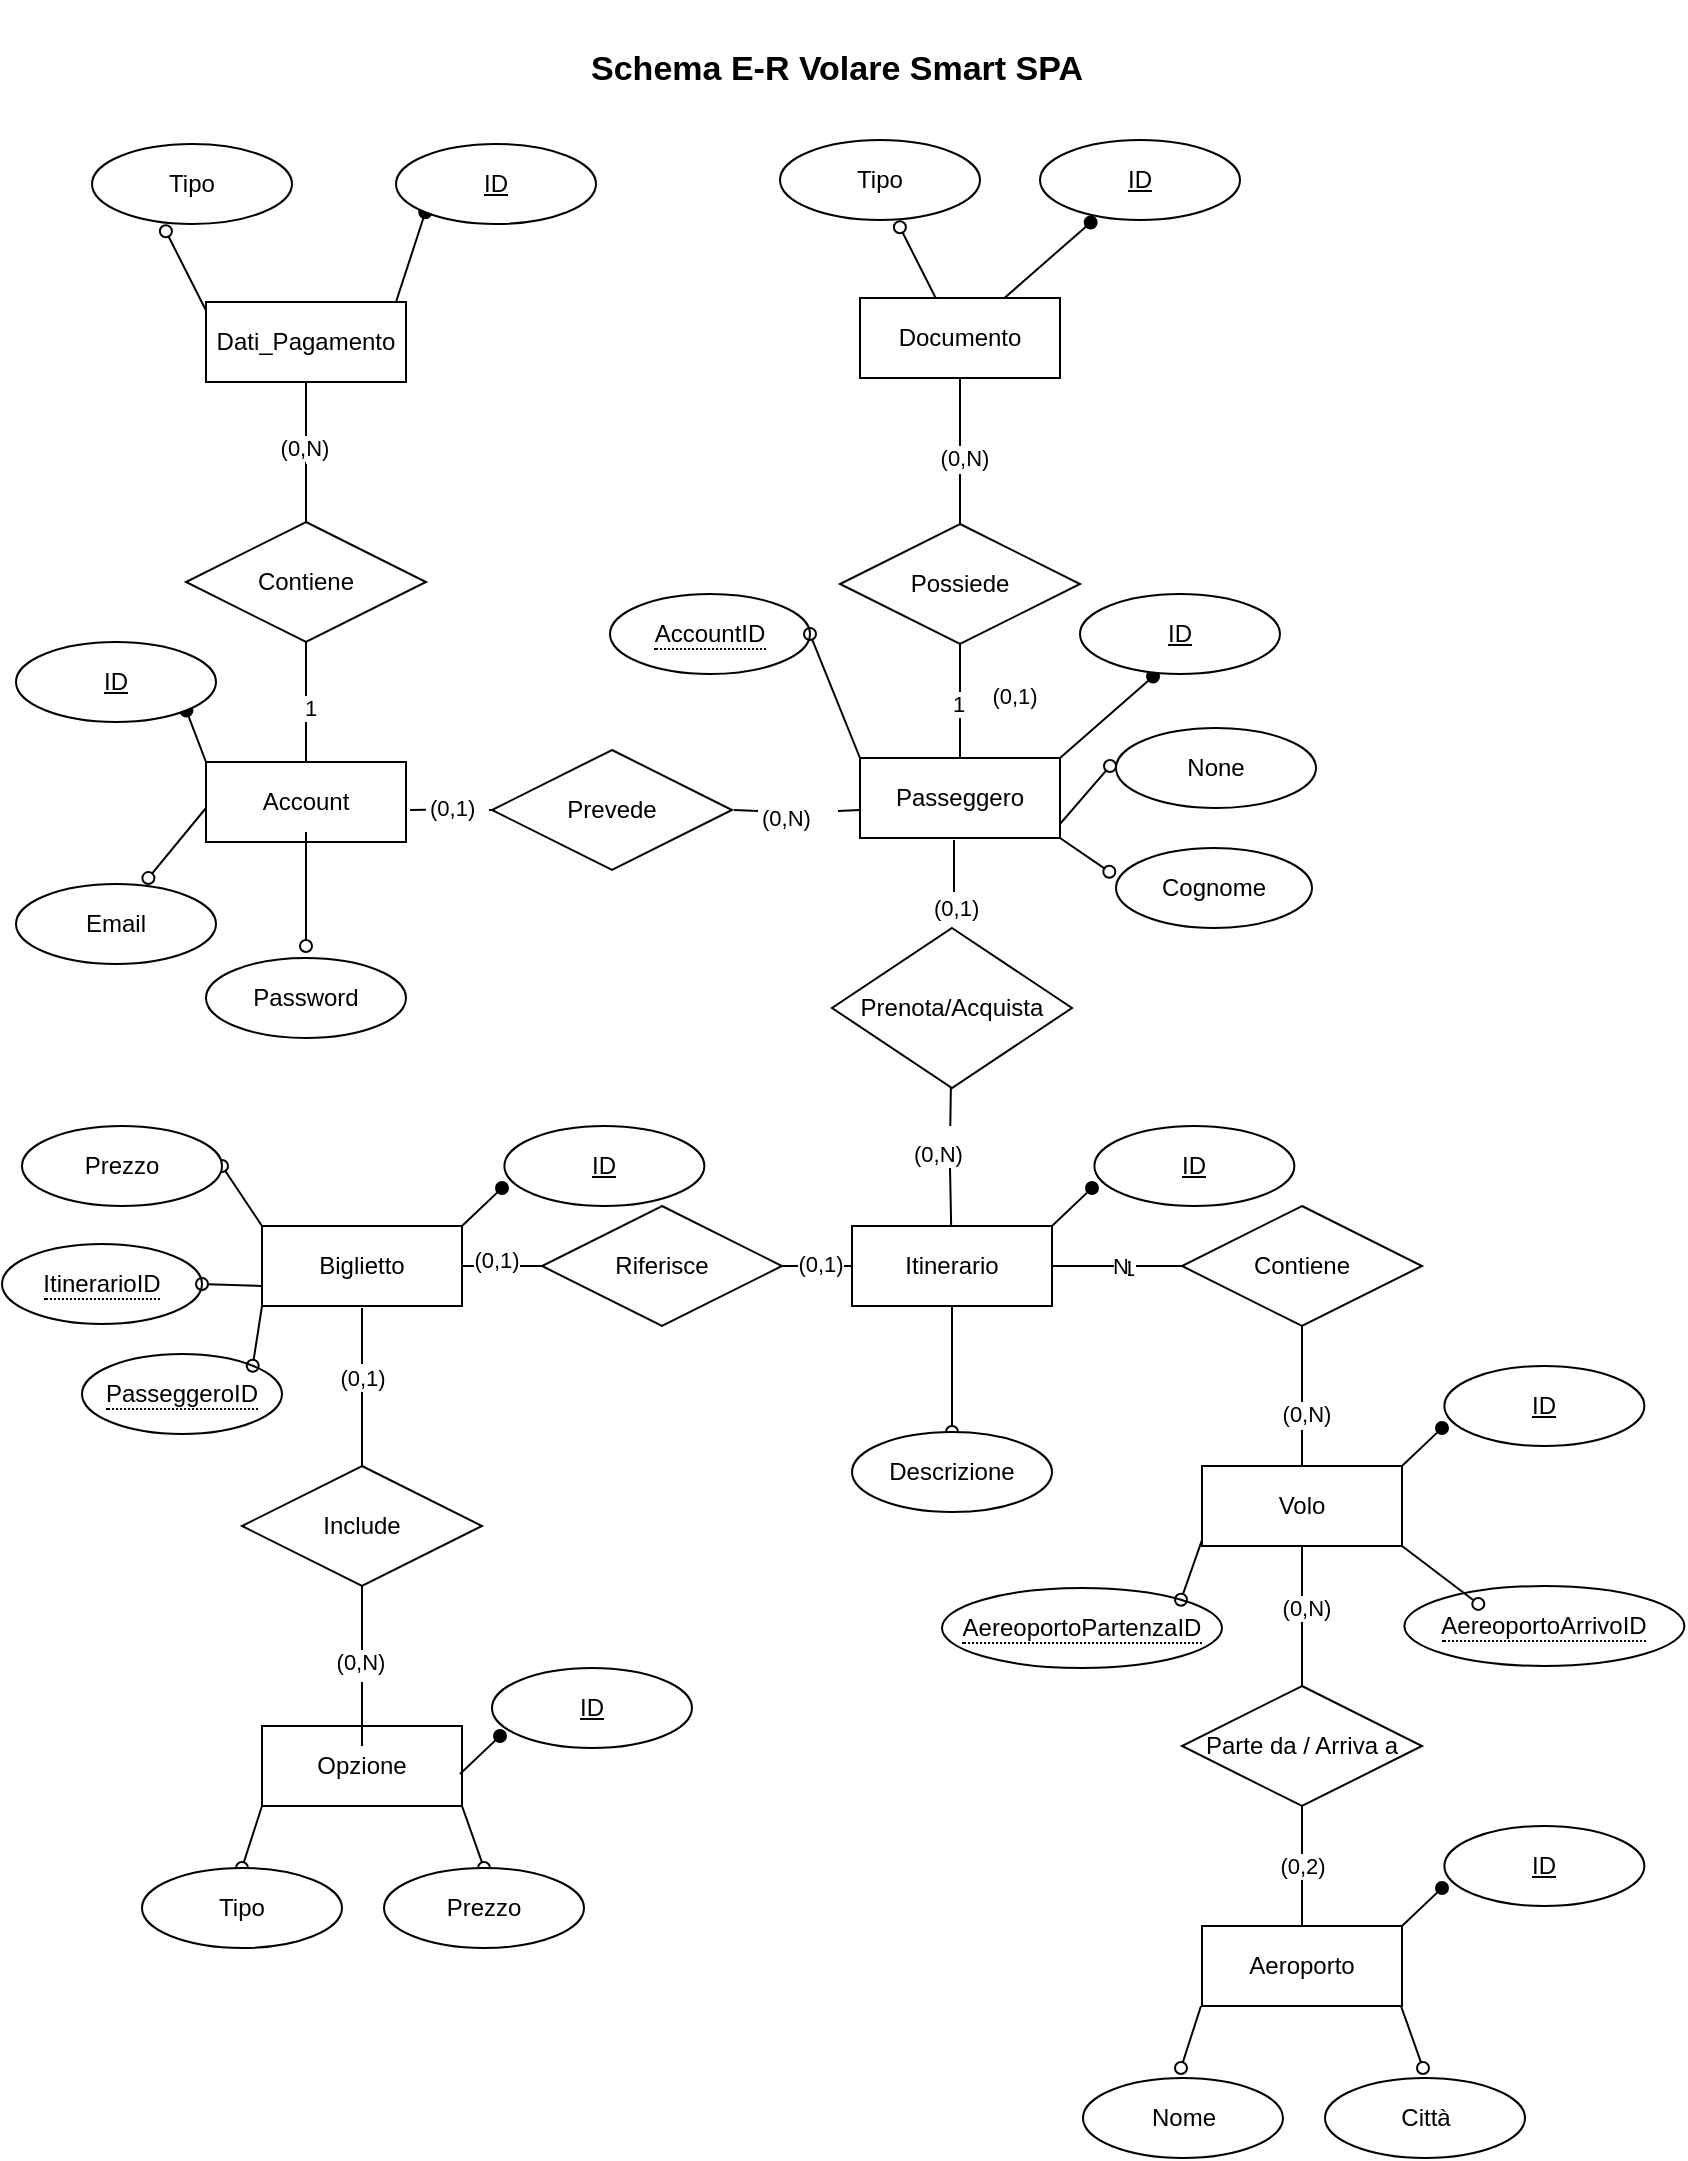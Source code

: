<mxfile version="28.0.7">
  <diagram name="Page-1" id="N58vVP_n7JZU0-wTgV14">
    <mxGraphModel dx="1216" dy="671" grid="1" gridSize="10" guides="1" tooltips="1" connect="1" arrows="1" fold="1" page="1" pageScale="1" pageWidth="850" pageHeight="1100" math="0" shadow="0">
      <root>
        <mxCell id="0" />
        <mxCell id="1" parent="0" />
        <mxCell id="hVJbWtzkbQW_T7xpSnlz-3" value="Passeggero" style="whiteSpace=wrap;html=1;align=center;" vertex="1" parent="1">
          <mxGeometry x="434" y="395" width="100" height="40" as="geometry" />
        </mxCell>
        <mxCell id="hVJbWtzkbQW_T7xpSnlz-4" value="" style="edgeStyle=none;rounded=0;orthogonalLoop=1;jettySize=auto;html=1;curved=0;endArrow=none;startFill=0;" edge="1" parent="1" source="hVJbWtzkbQW_T7xpSnlz-11" target="hVJbWtzkbQW_T7xpSnlz-35">
          <mxGeometry relative="1" as="geometry" />
        </mxCell>
        <mxCell id="hVJbWtzkbQW_T7xpSnlz-5" value="1" style="edgeLabel;html=1;align=center;verticalAlign=middle;resizable=0;points=[];" vertex="1" connectable="0" parent="hVJbWtzkbQW_T7xpSnlz-4">
          <mxGeometry x="-0.08" y="-2" relative="1" as="geometry">
            <mxPoint as="offset" />
          </mxGeometry>
        </mxCell>
        <mxCell id="hVJbWtzkbQW_T7xpSnlz-6" value="" style="edgeStyle=none;rounded=0;orthogonalLoop=1;jettySize=auto;html=1;endArrow=none;startFill=0;" edge="1" parent="1" source="hVJbWtzkbQW_T7xpSnlz-113">
          <mxGeometry relative="1" as="geometry">
            <mxPoint x="248.5" y="421" as="sourcePoint" />
            <mxPoint x="209" y="421" as="targetPoint" />
          </mxGeometry>
        </mxCell>
        <mxCell id="hVJbWtzkbQW_T7xpSnlz-11" value="Account" style="whiteSpace=wrap;html=1;align=center;" vertex="1" parent="1">
          <mxGeometry x="107" y="397" width="100" height="40" as="geometry" />
        </mxCell>
        <mxCell id="hVJbWtzkbQW_T7xpSnlz-12" value="Dati_Pagamento" style="whiteSpace=wrap;html=1;align=center;" vertex="1" parent="1">
          <mxGeometry x="107" y="167" width="100" height="40" as="geometry" />
        </mxCell>
        <mxCell id="hVJbWtzkbQW_T7xpSnlz-13" value="" style="edgeStyle=none;rounded=0;orthogonalLoop=1;jettySize=auto;html=1;endArrow=oval;endFill=0;" edge="1" parent="1">
          <mxGeometry relative="1" as="geometry">
            <mxPoint x="473.881" y="169" as="sourcePoint" />
            <mxPoint x="453.946" y="129.6" as="targetPoint" />
          </mxGeometry>
        </mxCell>
        <mxCell id="hVJbWtzkbQW_T7xpSnlz-14" value="" style="edgeStyle=none;rounded=0;orthogonalLoop=1;jettySize=auto;html=1;endArrow=oval;endFill=1;" edge="1" parent="1">
          <mxGeometry relative="1" as="geometry">
            <mxPoint x="502.814" y="168" as="sourcePoint" />
            <mxPoint x="549.341" y="127.213" as="targetPoint" />
          </mxGeometry>
        </mxCell>
        <mxCell id="hVJbWtzkbQW_T7xpSnlz-15" value="Documento" style="whiteSpace=wrap;html=1;align=center;" vertex="1" parent="1">
          <mxGeometry x="434" y="165" width="100" height="40" as="geometry" />
        </mxCell>
        <mxCell id="hVJbWtzkbQW_T7xpSnlz-16" value="" style="edgeStyle=none;rounded=0;orthogonalLoop=1;jettySize=auto;html=1;endArrow=none;startFill=0;" edge="1" parent="1" source="hVJbWtzkbQW_T7xpSnlz-18" target="hVJbWtzkbQW_T7xpSnlz-56">
          <mxGeometry relative="1" as="geometry" />
        </mxCell>
        <mxCell id="hVJbWtzkbQW_T7xpSnlz-17" value="1" style="edgeLabel;html=1;align=center;verticalAlign=middle;resizable=0;points=[];" vertex="1" connectable="0" parent="hVJbWtzkbQW_T7xpSnlz-16">
          <mxGeometry x="-0.089" y="1" relative="1" as="geometry">
            <mxPoint as="offset" />
          </mxGeometry>
        </mxCell>
        <mxCell id="hVJbWtzkbQW_T7xpSnlz-18" value="Biglietto" style="whiteSpace=wrap;html=1;align=center;" vertex="1" parent="1">
          <mxGeometry x="135" y="629" width="100" height="40" as="geometry" />
        </mxCell>
        <mxCell id="hVJbWtzkbQW_T7xpSnlz-19" value="Opzione" style="whiteSpace=wrap;html=1;align=center;" vertex="1" parent="1">
          <mxGeometry x="135" y="879" width="100" height="40" as="geometry" />
        </mxCell>
        <mxCell id="hVJbWtzkbQW_T7xpSnlz-20" value="" style="edgeStyle=none;rounded=0;orthogonalLoop=1;jettySize=auto;html=1;endArrow=none;startFill=0;" edge="1" parent="1" source="hVJbWtzkbQW_T7xpSnlz-28" target="hVJbWtzkbQW_T7xpSnlz-49">
          <mxGeometry relative="1" as="geometry" />
        </mxCell>
        <mxCell id="hVJbWtzkbQW_T7xpSnlz-21" value="1" style="edgeLabel;html=1;align=center;verticalAlign=middle;resizable=0;points=[];" vertex="1" connectable="0" parent="hVJbWtzkbQW_T7xpSnlz-20">
          <mxGeometry x="0.154" y="-1" relative="1" as="geometry">
            <mxPoint as="offset" />
          </mxGeometry>
        </mxCell>
        <mxCell id="hVJbWtzkbQW_T7xpSnlz-22" value="N" style="edgeLabel;html=1;align=center;verticalAlign=middle;resizable=0;points=[];" vertex="1" connectable="0" parent="hVJbWtzkbQW_T7xpSnlz-20">
          <mxGeometry x="0.04" relative="1" as="geometry">
            <mxPoint as="offset" />
          </mxGeometry>
        </mxCell>
        <mxCell id="hVJbWtzkbQW_T7xpSnlz-25" value="" style="edgeStyle=none;rounded=0;orthogonalLoop=1;jettySize=auto;html=1;endArrow=none;startFill=0;" edge="1" parent="1" source="hVJbWtzkbQW_T7xpSnlz-28" target="hVJbWtzkbQW_T7xpSnlz-56">
          <mxGeometry relative="1" as="geometry" />
        </mxCell>
        <mxCell id="hVJbWtzkbQW_T7xpSnlz-26" value="1" style="edgeLabel;html=1;align=center;verticalAlign=middle;resizable=0;points=[];" vertex="1" connectable="0" parent="hVJbWtzkbQW_T7xpSnlz-25">
          <mxGeometry x="0.14" relative="1" as="geometry">
            <mxPoint as="offset" />
          </mxGeometry>
        </mxCell>
        <mxCell id="hVJbWtzkbQW_T7xpSnlz-27" value="" style="edgeStyle=none;rounded=0;orthogonalLoop=1;jettySize=auto;html=1;endArrow=oval;endFill=0;" edge="1" parent="1" source="hVJbWtzkbQW_T7xpSnlz-28" target="hVJbWtzkbQW_T7xpSnlz-114">
          <mxGeometry relative="1" as="geometry" />
        </mxCell>
        <mxCell id="hVJbWtzkbQW_T7xpSnlz-28" value="Itinerario" style="whiteSpace=wrap;html=1;align=center;" vertex="1" parent="1">
          <mxGeometry x="430" y="629" width="100" height="40" as="geometry" />
        </mxCell>
        <mxCell id="hVJbWtzkbQW_T7xpSnlz-29" value="" style="edgeStyle=none;rounded=0;orthogonalLoop=1;jettySize=auto;html=1;endArrow=none;startFill=0;exitX=0.5;exitY=1;exitDx=0;exitDy=0;" edge="1" parent="1" source="hVJbWtzkbQW_T7xpSnlz-30" target="hVJbWtzkbQW_T7xpSnlz-53">
          <mxGeometry relative="1" as="geometry">
            <mxPoint x="664.942" y="840" as="sourcePoint" />
          </mxGeometry>
        </mxCell>
        <mxCell id="hVJbWtzkbQW_T7xpSnlz-30" value="Volo" style="whiteSpace=wrap;html=1;align=center;" vertex="1" parent="1">
          <mxGeometry x="605" y="749" width="100" height="40" as="geometry" />
        </mxCell>
        <mxCell id="hVJbWtzkbQW_T7xpSnlz-31" value="Aeroporto" style="whiteSpace=wrap;html=1;align=center;" vertex="1" parent="1">
          <mxGeometry x="605" y="979" width="100" height="40" as="geometry" />
        </mxCell>
        <mxCell id="hVJbWtzkbQW_T7xpSnlz-32" value="" style="endArrow=none;html=1;rounded=0;" edge="1" parent="1" source="hVJbWtzkbQW_T7xpSnlz-59">
          <mxGeometry relative="1" as="geometry">
            <mxPoint x="185" y="670" as="sourcePoint" />
            <mxPoint x="185" y="750" as="targetPoint" />
          </mxGeometry>
        </mxCell>
        <mxCell id="hVJbWtzkbQW_T7xpSnlz-33" value="" style="endArrow=none;html=1;rounded=0;entryX=0.5;entryY=1;entryDx=0;entryDy=0;" edge="1" parent="1" target="hVJbWtzkbQW_T7xpSnlz-59">
          <mxGeometry relative="1" as="geometry">
            <mxPoint x="185" y="889" as="sourcePoint" />
            <mxPoint x="707" y="369" as="targetPoint" />
          </mxGeometry>
        </mxCell>
        <mxCell id="hVJbWtzkbQW_T7xpSnlz-34" value="N" style="edgeLabel;html=1;align=center;verticalAlign=middle;resizable=0;points=[];" vertex="1" connectable="0" parent="hVJbWtzkbQW_T7xpSnlz-33">
          <mxGeometry x="-0.017" y="2" relative="1" as="geometry">
            <mxPoint as="offset" />
          </mxGeometry>
        </mxCell>
        <mxCell id="hVJbWtzkbQW_T7xpSnlz-35" value="Contiene" style="shape=rhombus;perimeter=rhombusPerimeter;whiteSpace=wrap;html=1;align=center;" vertex="1" parent="1">
          <mxGeometry x="97" y="277" width="120" height="60" as="geometry" />
        </mxCell>
        <mxCell id="hVJbWtzkbQW_T7xpSnlz-36" value="" style="endArrow=none;html=1;rounded=0;exitX=0.5;exitY=1;exitDx=0;exitDy=0;entryX=0.5;entryY=0;entryDx=0;entryDy=0;" edge="1" parent="1" source="hVJbWtzkbQW_T7xpSnlz-12" target="hVJbWtzkbQW_T7xpSnlz-35">
          <mxGeometry relative="1" as="geometry">
            <mxPoint x="33" y="247" as="sourcePoint" />
            <mxPoint x="193" y="247" as="targetPoint" />
          </mxGeometry>
        </mxCell>
        <mxCell id="hVJbWtzkbQW_T7xpSnlz-37" value="N" style="edgeLabel;html=1;align=center;verticalAlign=middle;resizable=0;points=[];" vertex="1" connectable="0" parent="hVJbWtzkbQW_T7xpSnlz-36">
          <mxGeometry x="-0.046" y="3" relative="1" as="geometry">
            <mxPoint as="offset" />
          </mxGeometry>
        </mxCell>
        <mxCell id="hVJbWtzkbQW_T7xpSnlz-38" value="" style="edgeStyle=none;rounded=0;orthogonalLoop=1;jettySize=auto;html=1;endArrow=none;startFill=0;" edge="1" parent="1" source="hVJbWtzkbQW_T7xpSnlz-43" target="hVJbWtzkbQW_T7xpSnlz-15">
          <mxGeometry relative="1" as="geometry" />
        </mxCell>
        <mxCell id="hVJbWtzkbQW_T7xpSnlz-39" value="N" style="edgeLabel;html=1;align=center;verticalAlign=middle;resizable=0;points=[];" vertex="1" connectable="0" parent="hVJbWtzkbQW_T7xpSnlz-38">
          <mxGeometry x="-0.107" relative="1" as="geometry">
            <mxPoint as="offset" />
          </mxGeometry>
        </mxCell>
        <mxCell id="hVJbWtzkbQW_T7xpSnlz-40" value="(0,N)" style="edgeLabel;html=1;align=center;verticalAlign=middle;resizable=0;points=[];" vertex="1" connectable="0" parent="hVJbWtzkbQW_T7xpSnlz-38">
          <mxGeometry x="-0.195" y="-2" relative="1" as="geometry">
            <mxPoint y="-4" as="offset" />
          </mxGeometry>
        </mxCell>
        <mxCell id="hVJbWtzkbQW_T7xpSnlz-41" value="" style="edgeStyle=none;rounded=0;orthogonalLoop=1;jettySize=auto;html=1;endArrow=none;startFill=0;" edge="1" parent="1" source="hVJbWtzkbQW_T7xpSnlz-43" target="hVJbWtzkbQW_T7xpSnlz-3">
          <mxGeometry relative="1" as="geometry" />
        </mxCell>
        <mxCell id="hVJbWtzkbQW_T7xpSnlz-42" value="1" style="edgeLabel;html=1;align=center;verticalAlign=middle;resizable=0;points=[];" vertex="1" connectable="0" parent="hVJbWtzkbQW_T7xpSnlz-41">
          <mxGeometry x="0.032" y="-1" relative="1" as="geometry">
            <mxPoint as="offset" />
          </mxGeometry>
        </mxCell>
        <mxCell id="hVJbWtzkbQW_T7xpSnlz-43" value="Possiede" style="shape=rhombus;perimeter=rhombusPerimeter;whiteSpace=wrap;html=1;align=center;" vertex="1" parent="1">
          <mxGeometry x="424" y="278" width="120" height="60" as="geometry" />
        </mxCell>
        <mxCell id="hVJbWtzkbQW_T7xpSnlz-44" value="" style="edgeStyle=none;rounded=0;orthogonalLoop=1;jettySize=auto;html=1;entryX=1;entryY=0.5;entryDx=0;entryDy=0;endArrow=none;startFill=0;exitX=0;exitY=0.5;exitDx=0;exitDy=0;" edge="1" parent="1" source="hVJbWtzkbQW_T7xpSnlz-139">
          <mxGeometry relative="1" as="geometry">
            <mxPoint x="434" y="421" as="sourcePoint" />
            <mxPoint x="371" y="421" as="targetPoint" />
          </mxGeometry>
        </mxCell>
        <mxCell id="hVJbWtzkbQW_T7xpSnlz-45" value="N" style="edgeLabel;html=1;align=center;verticalAlign=middle;resizable=0;points=[];" vertex="1" connectable="0" parent="hVJbWtzkbQW_T7xpSnlz-44">
          <mxGeometry x="0.01" relative="1" as="geometry">
            <mxPoint x="-86" as="offset" />
          </mxGeometry>
        </mxCell>
        <mxCell id="hVJbWtzkbQW_T7xpSnlz-46" value="Prevede" style="shape=rhombus;perimeter=rhombusPerimeter;whiteSpace=wrap;html=1;align=center;" vertex="1" parent="1">
          <mxGeometry x="250" y="391" width="120" height="60" as="geometry" />
        </mxCell>
        <mxCell id="hVJbWtzkbQW_T7xpSnlz-47" value="" style="edgeStyle=none;rounded=0;orthogonalLoop=1;jettySize=auto;html=1;endArrow=none;startFill=0;" edge="1" parent="1" source="hVJbWtzkbQW_T7xpSnlz-49" target="hVJbWtzkbQW_T7xpSnlz-30">
          <mxGeometry relative="1" as="geometry" />
        </mxCell>
        <mxCell id="hVJbWtzkbQW_T7xpSnlz-48" value="N" style="edgeLabel;html=1;align=center;verticalAlign=middle;resizable=0;points=[];" vertex="1" connectable="0" parent="hVJbWtzkbQW_T7xpSnlz-47">
          <mxGeometry x="0.273" relative="1" as="geometry">
            <mxPoint as="offset" />
          </mxGeometry>
        </mxCell>
        <mxCell id="hVJbWtzkbQW_T7xpSnlz-49" value="Contiene" style="shape=rhombus;perimeter=rhombusPerimeter;whiteSpace=wrap;html=1;align=center;" vertex="1" parent="1">
          <mxGeometry x="595" y="619" width="120" height="60" as="geometry" />
        </mxCell>
        <mxCell id="hVJbWtzkbQW_T7xpSnlz-50" value="" style="edgeStyle=none;rounded=0;orthogonalLoop=1;jettySize=auto;html=1;endArrow=none;startFill=0;" edge="1" parent="1" source="hVJbWtzkbQW_T7xpSnlz-53" target="hVJbWtzkbQW_T7xpSnlz-31">
          <mxGeometry relative="1" as="geometry" />
        </mxCell>
        <mxCell id="hVJbWtzkbQW_T7xpSnlz-51" value="2" style="edgeLabel;html=1;align=center;verticalAlign=middle;resizable=0;points=[];" vertex="1" connectable="0" parent="hVJbWtzkbQW_T7xpSnlz-50">
          <mxGeometry x="-0.013" y="2" relative="1" as="geometry">
            <mxPoint as="offset" />
          </mxGeometry>
        </mxCell>
        <mxCell id="hVJbWtzkbQW_T7xpSnlz-52" value="(0,2)" style="edgeLabel;html=1;align=center;verticalAlign=middle;resizable=0;points=[];" vertex="1" connectable="0" parent="hVJbWtzkbQW_T7xpSnlz-50">
          <mxGeometry x="-0.013" y="3" relative="1" as="geometry">
            <mxPoint x="-3" as="offset" />
          </mxGeometry>
        </mxCell>
        <mxCell id="hVJbWtzkbQW_T7xpSnlz-53" value="Parte da / Arriva a" style="shape=rhombus;perimeter=rhombusPerimeter;whiteSpace=wrap;html=1;align=center;" vertex="1" parent="1">
          <mxGeometry x="595" y="859" width="120" height="60" as="geometry" />
        </mxCell>
        <mxCell id="hVJbWtzkbQW_T7xpSnlz-54" value="" style="edgeStyle=none;rounded=0;orthogonalLoop=1;jettySize=auto;html=1;endArrow=none;startFill=0;jumpSize=6;endSize=7;exitX=0.5;exitY=0;exitDx=0;exitDy=0;" edge="1" parent="1">
          <mxGeometry relative="1" as="geometry">
            <mxPoint x="481" y="462" as="sourcePoint" />
            <mxPoint x="481" y="436" as="targetPoint" />
          </mxGeometry>
        </mxCell>
        <mxCell id="hVJbWtzkbQW_T7xpSnlz-55" value="Prenota/Acquista" style="shape=rhombus;perimeter=rhombusPerimeter;whiteSpace=wrap;html=1;align=center;" vertex="1" parent="1">
          <mxGeometry x="420" y="480" width="120" height="80" as="geometry" />
        </mxCell>
        <mxCell id="hVJbWtzkbQW_T7xpSnlz-56" value="Riferisce" style="shape=rhombus;perimeter=rhombusPerimeter;whiteSpace=wrap;html=1;align=center;" vertex="1" parent="1">
          <mxGeometry x="275" y="619" width="120" height="60" as="geometry" />
        </mxCell>
        <mxCell id="hVJbWtzkbQW_T7xpSnlz-57" value="" style="endArrow=none;html=1;rounded=0;" edge="1" parent="1" target="hVJbWtzkbQW_T7xpSnlz-59">
          <mxGeometry relative="1" as="geometry">
            <mxPoint x="185" y="670" as="sourcePoint" />
            <mxPoint x="185" y="750" as="targetPoint" />
          </mxGeometry>
        </mxCell>
        <mxCell id="hVJbWtzkbQW_T7xpSnlz-58" value="1" style="edgeLabel;html=1;align=center;verticalAlign=middle;resizable=0;points=[];" vertex="1" connectable="0" parent="hVJbWtzkbQW_T7xpSnlz-57">
          <mxGeometry x="-0.147" y="-1" relative="1" as="geometry">
            <mxPoint as="offset" />
          </mxGeometry>
        </mxCell>
        <mxCell id="hVJbWtzkbQW_T7xpSnlz-59" value="Include" style="shape=rhombus;perimeter=rhombusPerimeter;whiteSpace=wrap;html=1;align=center;" vertex="1" parent="1">
          <mxGeometry x="125" y="749" width="120" height="60" as="geometry" />
        </mxCell>
        <mxCell id="hVJbWtzkbQW_T7xpSnlz-63" value="(0,N)" style="edgeLabel;html=1;align=center;verticalAlign=middle;resizable=0;points=[];" vertex="1" connectable="0" parent="1">
          <mxGeometry x="112" y="213" as="geometry">
            <mxPoint x="44" y="27" as="offset" />
          </mxGeometry>
        </mxCell>
        <mxCell id="hVJbWtzkbQW_T7xpSnlz-66" value="(0,N)" style="edgeLabel;html=1;align=center;verticalAlign=middle;resizable=0;points=[];" vertex="1" connectable="0" parent="1">
          <mxGeometry x="645" y="812" as="geometry">
            <mxPoint x="12" y="-89" as="offset" />
          </mxGeometry>
        </mxCell>
        <mxCell id="hVJbWtzkbQW_T7xpSnlz-67" value="(0,N)" style="edgeLabel;html=1;align=center;verticalAlign=middle;resizable=0;points=[];" vertex="1" connectable="0" parent="1">
          <mxGeometry x="495" y="789" as="geometry">
            <mxPoint x="-311" y="58" as="offset" />
          </mxGeometry>
        </mxCell>
        <mxCell id="hVJbWtzkbQW_T7xpSnlz-68" value="(0,1)" style="edgeLabel;html=1;align=center;verticalAlign=middle;resizable=0;points=[];" vertex="1" connectable="0" parent="1">
          <mxGeometry x="225" y="625" as="geometry">
            <mxPoint x="-40" y="80" as="offset" />
          </mxGeometry>
        </mxCell>
        <mxCell id="hVJbWtzkbQW_T7xpSnlz-69" value="(0,1)" style="edgeLabel;html=1;align=center;verticalAlign=middle;resizable=0;points=[];" vertex="1" connectable="0" parent="1">
          <mxGeometry x="275" y="709" as="geometry">
            <mxPoint x="-23" y="-63" as="offset" />
          </mxGeometry>
        </mxCell>
        <mxCell id="hVJbWtzkbQW_T7xpSnlz-70" value="(0,1)" style="edgeLabel;html=1;align=center;verticalAlign=middle;resizable=0;points=[];" vertex="1" connectable="0" parent="1">
          <mxGeometry x="423" y="678" as="geometry">
            <mxPoint x="-9" y="-30" as="offset" />
          </mxGeometry>
        </mxCell>
        <mxCell id="hVJbWtzkbQW_T7xpSnlz-71" value="(0,1)" style="edgeLabel;html=1;align=center;verticalAlign=middle;resizable=0;points=[];" vertex="1" connectable="0" parent="1">
          <mxGeometry x="545" y="496" as="geometry">
            <mxPoint x="-34" y="-132" as="offset" />
          </mxGeometry>
        </mxCell>
        <mxCell id="hVJbWtzkbQW_T7xpSnlz-75" value="(0,N)" style="edgeLabel;html=1;align=center;verticalAlign=middle;resizable=0;points=[];" vertex="1" connectable="0" parent="1">
          <mxGeometry x="645" y="909" as="geometry">
            <mxPoint x="12" y="-89" as="offset" />
          </mxGeometry>
        </mxCell>
        <mxCell id="hVJbWtzkbQW_T7xpSnlz-76" value="Schema E-R Volare Smart SPA" style="text;html=1;align=center;verticalAlign=middle;whiteSpace=wrap;rounded=0;fontStyle=1;fontSize=17;" vertex="1" parent="1">
          <mxGeometry x="275" y="16" width="295" height="70" as="geometry" />
        </mxCell>
        <mxCell id="hVJbWtzkbQW_T7xpSnlz-77" value="Tipo" style="ellipse;whiteSpace=wrap;html=1;align=center;" vertex="1" parent="1">
          <mxGeometry x="394" y="86" width="100" height="40" as="geometry" />
        </mxCell>
        <mxCell id="hVJbWtzkbQW_T7xpSnlz-78" value="ID" style="ellipse;whiteSpace=wrap;html=1;align=center;fontStyle=4;" vertex="1" parent="1">
          <mxGeometry x="524" y="86" width="100" height="40" as="geometry" />
        </mxCell>
        <mxCell id="hVJbWtzkbQW_T7xpSnlz-79" value="" style="edgeStyle=none;rounded=0;orthogonalLoop=1;jettySize=auto;html=1;endArrow=oval;endFill=0;entryX=0;entryY=0.5;entryDx=0;entryDy=0;" edge="1" parent="1">
          <mxGeometry relative="1" as="geometry">
            <mxPoint x="534" y="428" as="sourcePoint" />
            <mxPoint x="559" y="399" as="targetPoint" />
          </mxGeometry>
        </mxCell>
        <mxCell id="hVJbWtzkbQW_T7xpSnlz-80" value="None" style="ellipse;whiteSpace=wrap;html=1;align=center;" vertex="1" parent="1">
          <mxGeometry x="562" y="380" width="100" height="40" as="geometry" />
        </mxCell>
        <mxCell id="hVJbWtzkbQW_T7xpSnlz-81" value="" style="edgeStyle=none;rounded=0;orthogonalLoop=1;jettySize=auto;html=1;endArrow=oval;endFill=0;entryX=-0.034;entryY=0.296;entryDx=0;entryDy=0;entryPerimeter=0;" edge="1" parent="1" target="hVJbWtzkbQW_T7xpSnlz-82">
          <mxGeometry relative="1" as="geometry">
            <mxPoint x="534" y="435" as="sourcePoint" />
            <mxPoint x="525.0" y="471" as="targetPoint" />
          </mxGeometry>
        </mxCell>
        <mxCell id="hVJbWtzkbQW_T7xpSnlz-82" value="Cognome" style="ellipse;whiteSpace=wrap;html=1;align=center;" vertex="1" parent="1">
          <mxGeometry x="562" y="440" width="98" height="40" as="geometry" />
        </mxCell>
        <mxCell id="hVJbWtzkbQW_T7xpSnlz-83" value="" style="edgeStyle=none;rounded=0;orthogonalLoop=1;jettySize=auto;html=1;endArrow=oval;endFill=1;" edge="1" parent="1">
          <mxGeometry relative="1" as="geometry">
            <mxPoint x="534" y="395" as="sourcePoint" />
            <mxPoint x="580.526" y="354.213" as="targetPoint" />
          </mxGeometry>
        </mxCell>
        <mxCell id="hVJbWtzkbQW_T7xpSnlz-84" value="ID" style="ellipse;whiteSpace=wrap;html=1;align=center;fontStyle=4;" vertex="1" parent="1">
          <mxGeometry x="543.996" y="313" width="100" height="40" as="geometry" />
        </mxCell>
        <mxCell id="hVJbWtzkbQW_T7xpSnlz-85" value="&lt;span style=&quot;border-bottom: 1px dotted&quot;&gt;AccountID&lt;/span&gt;" style="ellipse;whiteSpace=wrap;html=1;align=center;" vertex="1" parent="1">
          <mxGeometry x="309" y="313" width="100" height="40" as="geometry" />
        </mxCell>
        <mxCell id="hVJbWtzkbQW_T7xpSnlz-86" value="" style="edgeStyle=none;rounded=0;orthogonalLoop=1;jettySize=auto;html=1;endArrow=oval;endFill=0;entryX=1;entryY=0.5;entryDx=0;entryDy=0;exitX=0;exitY=0;exitDx=0;exitDy=0;" edge="1" parent="1" target="hVJbWtzkbQW_T7xpSnlz-85" source="hVJbWtzkbQW_T7xpSnlz-3">
          <mxGeometry relative="1" as="geometry">
            <mxPoint x="435" y="436" as="sourcePoint" />
            <mxPoint x="365" y="436" as="targetPoint" />
          </mxGeometry>
        </mxCell>
        <mxCell id="hVJbWtzkbQW_T7xpSnlz-87" value="" style="edgeStyle=none;rounded=0;orthogonalLoop=1;jettySize=auto;html=1;endArrow=oval;endFill=1;" edge="1" parent="1">
          <mxGeometry relative="1" as="geometry">
            <mxPoint x="235" y="629" as="sourcePoint" />
            <mxPoint x="255" y="610" as="targetPoint" />
          </mxGeometry>
        </mxCell>
        <mxCell id="hVJbWtzkbQW_T7xpSnlz-88" value="ID" style="ellipse;whiteSpace=wrap;html=1;align=center;fontStyle=4;" vertex="1" parent="1">
          <mxGeometry x="249.996" y="850" width="100" height="40" as="geometry" />
        </mxCell>
        <mxCell id="hVJbWtzkbQW_T7xpSnlz-89" value="&lt;span style=&quot;border-bottom: 1px dotted&quot;&gt;PasseggeroID&lt;/span&gt;" style="ellipse;whiteSpace=wrap;html=1;align=center;" vertex="1" parent="1">
          <mxGeometry x="45" y="693" width="100" height="40" as="geometry" />
        </mxCell>
        <mxCell id="hVJbWtzkbQW_T7xpSnlz-90" value="" style="edgeStyle=none;rounded=0;orthogonalLoop=1;jettySize=auto;html=1;endArrow=oval;endFill=0;entryX=1;entryY=0;entryDx=0;entryDy=0;exitX=0.1;exitY=1.025;exitDx=0;exitDy=0;exitPerimeter=0;" edge="1" parent="1" target="hVJbWtzkbQW_T7xpSnlz-89">
          <mxGeometry relative="1" as="geometry">
            <mxPoint x="135" y="669" as="sourcePoint" />
            <mxPoint x="65" y="669" as="targetPoint" />
          </mxGeometry>
        </mxCell>
        <mxCell id="hVJbWtzkbQW_T7xpSnlz-91" value="&lt;span style=&quot;border-bottom: 1px dotted&quot;&gt;ItinerarioID&lt;/span&gt;" style="ellipse;whiteSpace=wrap;html=1;align=center;" vertex="1" parent="1">
          <mxGeometry x="5" y="638" width="100" height="40" as="geometry" />
        </mxCell>
        <mxCell id="hVJbWtzkbQW_T7xpSnlz-92" value="" style="edgeStyle=none;rounded=0;orthogonalLoop=1;jettySize=auto;html=1;endArrow=oval;endFill=0;entryX=1;entryY=0.5;entryDx=0;entryDy=0;exitX=0;exitY=0.75;exitDx=0;exitDy=0;" edge="1" parent="1" source="hVJbWtzkbQW_T7xpSnlz-18" target="hVJbWtzkbQW_T7xpSnlz-91">
          <mxGeometry relative="1" as="geometry">
            <mxPoint x="135" y="605" as="sourcePoint" />
            <mxPoint x="35" y="581" as="targetPoint" />
          </mxGeometry>
        </mxCell>
        <mxCell id="hVJbWtzkbQW_T7xpSnlz-93" value="" style="edgeStyle=none;rounded=0;orthogonalLoop=1;jettySize=auto;html=1;endArrow=oval;endFill=0;entryX=1;entryY=0.5;entryDx=0;entryDy=0;exitX=0;exitY=0;exitDx=0;exitDy=0;" edge="1" parent="1" source="hVJbWtzkbQW_T7xpSnlz-18" target="hVJbWtzkbQW_T7xpSnlz-94">
          <mxGeometry relative="1" as="geometry">
            <mxPoint x="165" y="600" as="sourcePoint" />
            <mxPoint x="94.946" y="621.1" as="targetPoint" />
          </mxGeometry>
        </mxCell>
        <mxCell id="hVJbWtzkbQW_T7xpSnlz-94" value="Prezzo" style="ellipse;whiteSpace=wrap;html=1;align=center;" vertex="1" parent="1">
          <mxGeometry x="15" y="579" width="100" height="40" as="geometry" />
        </mxCell>
        <mxCell id="hVJbWtzkbQW_T7xpSnlz-95" value="" style="edgeStyle=none;rounded=0;orthogonalLoop=1;jettySize=auto;html=1;endArrow=oval;endFill=1;" edge="1" parent="1">
          <mxGeometry relative="1" as="geometry">
            <mxPoint x="234.004" y="903" as="sourcePoint" />
            <mxPoint x="254.004" y="884" as="targetPoint" />
          </mxGeometry>
        </mxCell>
        <mxCell id="hVJbWtzkbQW_T7xpSnlz-96" value="ID" style="ellipse;whiteSpace=wrap;html=1;align=center;fontStyle=4;" vertex="1" parent="1">
          <mxGeometry x="256.19" y="579" width="100" height="40" as="geometry" />
        </mxCell>
        <mxCell id="hVJbWtzkbQW_T7xpSnlz-97" value="" style="edgeStyle=none;rounded=0;orthogonalLoop=1;jettySize=auto;html=1;endArrow=oval;endFill=0;entryX=0.5;entryY=0;entryDx=0;entryDy=0;exitX=1;exitY=1;exitDx=0;exitDy=0;" edge="1" parent="1" source="hVJbWtzkbQW_T7xpSnlz-19" target="hVJbWtzkbQW_T7xpSnlz-98">
          <mxGeometry relative="1" as="geometry">
            <mxPoint x="316" y="1000" as="sourcePoint" />
            <mxPoint x="275.946" y="992.1" as="targetPoint" />
          </mxGeometry>
        </mxCell>
        <mxCell id="hVJbWtzkbQW_T7xpSnlz-98" value="Prezzo" style="ellipse;whiteSpace=wrap;html=1;align=center;" vertex="1" parent="1">
          <mxGeometry x="196" y="950" width="100" height="40" as="geometry" />
        </mxCell>
        <mxCell id="hVJbWtzkbQW_T7xpSnlz-99" value="" style="edgeStyle=none;rounded=0;orthogonalLoop=1;jettySize=auto;html=1;endArrow=oval;endFill=0;entryX=0.5;entryY=0;entryDx=0;entryDy=0;exitX=1;exitY=1;exitDx=0;exitDy=0;" edge="1" parent="1" target="hVJbWtzkbQW_T7xpSnlz-100">
          <mxGeometry relative="1" as="geometry">
            <mxPoint x="135" y="919" as="sourcePoint" />
            <mxPoint x="175.946" y="992.1" as="targetPoint" />
          </mxGeometry>
        </mxCell>
        <mxCell id="hVJbWtzkbQW_T7xpSnlz-100" value="Tipo" style="ellipse;whiteSpace=wrap;html=1;align=center;" vertex="1" parent="1">
          <mxGeometry x="75" y="950" width="100" height="40" as="geometry" />
        </mxCell>
        <mxCell id="hVJbWtzkbQW_T7xpSnlz-101" value="" style="edgeStyle=none;rounded=0;orthogonalLoop=1;jettySize=auto;html=1;endArrow=oval;endFill=1;entryX=0;entryY=1;entryDx=0;entryDy=0;" edge="1" parent="1" target="hVJbWtzkbQW_T7xpSnlz-102">
          <mxGeometry relative="1" as="geometry">
            <mxPoint x="202" y="167" as="sourcePoint" />
            <mxPoint x="222" y="148" as="targetPoint" />
          </mxGeometry>
        </mxCell>
        <mxCell id="hVJbWtzkbQW_T7xpSnlz-102" value="ID" style="ellipse;whiteSpace=wrap;html=1;align=center;fontStyle=4;" vertex="1" parent="1">
          <mxGeometry x="202" y="88" width="100" height="40" as="geometry" />
        </mxCell>
        <mxCell id="hVJbWtzkbQW_T7xpSnlz-103" value="" style="edgeStyle=none;rounded=0;orthogonalLoop=1;jettySize=auto;html=1;endArrow=oval;endFill=0;" edge="1" parent="1">
          <mxGeometry relative="1" as="geometry">
            <mxPoint x="106.881" y="171" as="sourcePoint" />
            <mxPoint x="86.946" y="131.6" as="targetPoint" />
          </mxGeometry>
        </mxCell>
        <mxCell id="hVJbWtzkbQW_T7xpSnlz-104" value="Tipo" style="ellipse;whiteSpace=wrap;html=1;align=center;" vertex="1" parent="1">
          <mxGeometry x="50" y="88" width="100" height="40" as="geometry" />
        </mxCell>
        <mxCell id="hVJbWtzkbQW_T7xpSnlz-107" value="" style="edgeStyle=none;rounded=0;orthogonalLoop=1;jettySize=auto;html=1;endArrow=oval;endFill=0;exitX=0.5;exitY=1;exitDx=0;exitDy=0;" edge="1" parent="1">
          <mxGeometry relative="1" as="geometry">
            <mxPoint x="157" y="432" as="sourcePoint" />
            <mxPoint x="156.996" y="489" as="targetPoint" />
          </mxGeometry>
        </mxCell>
        <mxCell id="hVJbWtzkbQW_T7xpSnlz-108" value="Email" style="ellipse;whiteSpace=wrap;html=1;align=center;" vertex="1" parent="1">
          <mxGeometry x="12" y="458" width="100" height="40" as="geometry" />
        </mxCell>
        <mxCell id="hVJbWtzkbQW_T7xpSnlz-109" value="Password" style="ellipse;whiteSpace=wrap;html=1;align=center;" vertex="1" parent="1">
          <mxGeometry x="106.996" y="495" width="100" height="40" as="geometry" />
        </mxCell>
        <mxCell id="hVJbWtzkbQW_T7xpSnlz-110" value="" style="edgeStyle=none;rounded=0;orthogonalLoop=1;jettySize=auto;html=1;endArrow=oval;endFill=0;entryX=0.712;entryY=0.101;entryDx=0;entryDy=0;entryPerimeter=0;exitX=0;exitY=0.75;exitDx=0;exitDy=0;" edge="1" parent="1">
          <mxGeometry relative="1" as="geometry">
            <mxPoint x="107" y="420" as="sourcePoint" />
            <mxPoint x="78.2" y="455.04" as="targetPoint" />
          </mxGeometry>
        </mxCell>
        <mxCell id="hVJbWtzkbQW_T7xpSnlz-111" value="" style="edgeStyle=none;rounded=0;orthogonalLoop=1;jettySize=auto;html=1;endArrow=oval;endFill=1;" edge="1" parent="1">
          <mxGeometry relative="1" as="geometry">
            <mxPoint x="530" y="629" as="sourcePoint" />
            <mxPoint x="550" y="610" as="targetPoint" />
          </mxGeometry>
        </mxCell>
        <mxCell id="hVJbWtzkbQW_T7xpSnlz-112" value="ID" style="ellipse;whiteSpace=wrap;html=1;align=center;fontStyle=4;" vertex="1" parent="1">
          <mxGeometry x="551.19" y="579" width="100" height="40" as="geometry" />
        </mxCell>
        <mxCell id="hVJbWtzkbQW_T7xpSnlz-114" value="Descrizione" style="ellipse;whiteSpace=wrap;html=1;align=center;" vertex="1" parent="1">
          <mxGeometry x="430" y="732" width="100" height="40" as="geometry" />
        </mxCell>
        <mxCell id="hVJbWtzkbQW_T7xpSnlz-115" value="" style="edgeStyle=none;rounded=0;orthogonalLoop=1;jettySize=auto;html=1;endArrow=oval;endFill=1;" edge="1" parent="1">
          <mxGeometry relative="1" as="geometry">
            <mxPoint x="705" y="749" as="sourcePoint" />
            <mxPoint x="725" y="730" as="targetPoint" />
          </mxGeometry>
        </mxCell>
        <mxCell id="hVJbWtzkbQW_T7xpSnlz-116" value="ID" style="ellipse;whiteSpace=wrap;html=1;align=center;fontStyle=4;" vertex="1" parent="1">
          <mxGeometry x="726.19" y="699" width="100" height="40" as="geometry" />
        </mxCell>
        <mxCell id="hVJbWtzkbQW_T7xpSnlz-117" value="" style="edgeStyle=none;rounded=0;orthogonalLoop=1;jettySize=auto;html=1;endArrow=oval;endFill=1;" edge="1" parent="1">
          <mxGeometry relative="1" as="geometry">
            <mxPoint x="705" y="979" as="sourcePoint" />
            <mxPoint x="725" y="960" as="targetPoint" />
          </mxGeometry>
        </mxCell>
        <mxCell id="hVJbWtzkbQW_T7xpSnlz-118" value="ID" style="ellipse;whiteSpace=wrap;html=1;align=center;fontStyle=4;" vertex="1" parent="1">
          <mxGeometry x="726.19" y="929" width="100" height="40" as="geometry" />
        </mxCell>
        <mxCell id="hVJbWtzkbQW_T7xpSnlz-119" value="" style="edgeStyle=none;rounded=0;orthogonalLoop=1;jettySize=auto;html=1;endArrow=oval;endFill=0;entryX=0.5;entryY=0;entryDx=0;entryDy=0;exitX=1;exitY=1;exitDx=0;exitDy=0;" edge="1" parent="1">
          <mxGeometry relative="1" as="geometry">
            <mxPoint x="704.5" y="1019" as="sourcePoint" />
            <mxPoint x="715.5" y="1050" as="targetPoint" />
          </mxGeometry>
        </mxCell>
        <mxCell id="hVJbWtzkbQW_T7xpSnlz-120" value="Città" style="ellipse;whiteSpace=wrap;html=1;align=center;" vertex="1" parent="1">
          <mxGeometry x="666.5" y="1055" width="100" height="40" as="geometry" />
        </mxCell>
        <mxCell id="hVJbWtzkbQW_T7xpSnlz-121" value="" style="edgeStyle=none;rounded=0;orthogonalLoop=1;jettySize=auto;html=1;endArrow=oval;endFill=0;entryX=0.5;entryY=0;entryDx=0;entryDy=0;exitX=1;exitY=1;exitDx=0;exitDy=0;" edge="1" parent="1">
          <mxGeometry relative="1" as="geometry">
            <mxPoint x="604.5" y="1019" as="sourcePoint" />
            <mxPoint x="594.5" y="1050" as="targetPoint" />
          </mxGeometry>
        </mxCell>
        <mxCell id="hVJbWtzkbQW_T7xpSnlz-122" value="Nome" style="ellipse;whiteSpace=wrap;html=1;align=center;" vertex="1" parent="1">
          <mxGeometry x="545.5" y="1055" width="100" height="40" as="geometry" />
        </mxCell>
        <mxCell id="hVJbWtzkbQW_T7xpSnlz-123" value="&lt;span style=&quot;border-bottom: 1px dotted&quot;&gt;AereoportoPartenzaID&lt;/span&gt;" style="ellipse;whiteSpace=wrap;html=1;align=center;" vertex="1" parent="1">
          <mxGeometry x="475" y="810" width="140" height="40" as="geometry" />
        </mxCell>
        <mxCell id="hVJbWtzkbQW_T7xpSnlz-124" value="" style="edgeStyle=none;rounded=0;orthogonalLoop=1;jettySize=auto;html=1;endArrow=oval;endFill=0;entryX=1;entryY=0;entryDx=0;entryDy=0;exitX=0.1;exitY=1.025;exitDx=0;exitDy=0;exitPerimeter=0;" edge="1" parent="1" target="hVJbWtzkbQW_T7xpSnlz-123">
          <mxGeometry relative="1" as="geometry">
            <mxPoint x="605" y="786" as="sourcePoint" />
            <mxPoint x="535" y="786" as="targetPoint" />
          </mxGeometry>
        </mxCell>
        <mxCell id="hVJbWtzkbQW_T7xpSnlz-125" value="&lt;span style=&quot;border-bottom: 1px dotted&quot;&gt;AereoportoArrivoID&lt;/span&gt;" style="ellipse;whiteSpace=wrap;html=1;align=center;" vertex="1" parent="1">
          <mxGeometry x="706.19" y="809" width="140" height="40" as="geometry" />
        </mxCell>
        <mxCell id="hVJbWtzkbQW_T7xpSnlz-126" value="" style="edgeStyle=none;rounded=0;orthogonalLoop=1;jettySize=auto;html=1;endArrow=oval;endFill=0;exitX=1;exitY=1;exitDx=0;exitDy=0;entryX=0.264;entryY=0.224;entryDx=0;entryDy=0;entryPerimeter=0;" edge="1" parent="1" source="hVJbWtzkbQW_T7xpSnlz-30" target="hVJbWtzkbQW_T7xpSnlz-125">
          <mxGeometry relative="1" as="geometry">
            <mxPoint x="832" y="780" as="sourcePoint" />
            <mxPoint x="725" y="800" as="targetPoint" />
          </mxGeometry>
        </mxCell>
        <mxCell id="hVJbWtzkbQW_T7xpSnlz-134" value="" style="edgeStyle=none;rounded=0;orthogonalLoop=1;jettySize=auto;html=1;endArrow=none;startFill=0;entryX=0.5;entryY=1;entryDx=0;entryDy=0;" edge="1" parent="1" source="hVJbWtzkbQW_T7xpSnlz-28" target="hVJbWtzkbQW_T7xpSnlz-133">
          <mxGeometry relative="1" as="geometry">
            <mxPoint x="480" y="629" as="sourcePoint" />
            <mxPoint x="480" y="569" as="targetPoint" />
          </mxGeometry>
        </mxCell>
        <mxCell id="hVJbWtzkbQW_T7xpSnlz-133" value="&lt;span style=&quot;color: rgb(0, 0, 0); font-family: Helvetica; font-size: 11px; font-style: normal; font-variant-ligatures: normal; font-variant-caps: normal; font-weight: 400; letter-spacing: normal; orphans: 2; text-align: center; text-indent: 0px; text-transform: none; widows: 2; word-spacing: 0px; -webkit-text-stroke-width: 0px; white-space: nowrap; background-color: rgb(255, 255, 255); text-decoration-thickness: initial; text-decoration-style: initial; text-decoration-color: initial; display: inline !important; float: none;&quot;&gt;(0,N)&lt;/span&gt;" style="text;whiteSpace=wrap;html=1;" vertex="1" parent="1">
          <mxGeometry x="459" y="579" width="40" height="21" as="geometry" />
        </mxCell>
        <mxCell id="hVJbWtzkbQW_T7xpSnlz-137" value="" style="edgeStyle=none;rounded=0;orthogonalLoop=1;jettySize=auto;html=1;endArrow=none;startFill=0;" edge="1" parent="1" source="hVJbWtzkbQW_T7xpSnlz-133" target="hVJbWtzkbQW_T7xpSnlz-55">
          <mxGeometry relative="1" as="geometry">
            <mxPoint x="480" y="579" as="sourcePoint" />
            <mxPoint x="480" y="526" as="targetPoint" />
          </mxGeometry>
        </mxCell>
        <mxCell id="hVJbWtzkbQW_T7xpSnlz-127" value="&lt;span style=&quot;color: rgb(0, 0, 0); font-family: Helvetica; font-size: 11px; font-style: normal; font-variant-ligatures: normal; font-variant-caps: normal; font-weight: 400; letter-spacing: normal; orphans: 2; text-align: center; text-indent: 0px; text-transform: none; widows: 2; word-spacing: 0px; -webkit-text-stroke-width: 0px; white-space: nowrap; background-color: rgb(255, 255, 255); text-decoration-thickness: initial; text-decoration-style: initial; text-decoration-color: initial; display: inline !important; float: none;&quot;&gt;(0,1)&lt;/span&gt;" style="text;whiteSpace=wrap;html=1;" vertex="1" parent="1">
          <mxGeometry x="469" y="456" width="30" height="24" as="geometry" />
        </mxCell>
        <mxCell id="hVJbWtzkbQW_T7xpSnlz-140" value="" style="edgeStyle=none;rounded=0;orthogonalLoop=1;jettySize=auto;html=1;entryX=1;entryY=0.5;entryDx=0;entryDy=0;endArrow=none;startFill=0;exitX=0;exitY=0.5;exitDx=0;exitDy=0;" edge="1" parent="1" target="hVJbWtzkbQW_T7xpSnlz-139">
          <mxGeometry relative="1" as="geometry">
            <mxPoint x="434" y="421" as="sourcePoint" />
            <mxPoint x="371" y="421" as="targetPoint" />
          </mxGeometry>
        </mxCell>
        <mxCell id="hVJbWtzkbQW_T7xpSnlz-139" value="&lt;span style=&quot;color: rgb(0, 0, 0); font-family: Helvetica; font-size: 11px; font-style: normal; font-variant-ligatures: normal; font-variant-caps: normal; font-weight: 400; letter-spacing: normal; orphans: 2; text-align: center; text-indent: 0px; text-transform: none; widows: 2; word-spacing: 0px; -webkit-text-stroke-width: 0px; white-space: nowrap; background-color: rgb(255, 255, 255); text-decoration-thickness: initial; text-decoration-style: initial; text-decoration-color: initial; display: inline !important; float: none;&quot;&gt;(0,N)&lt;/span&gt;" style="text;whiteSpace=wrap;html=1;" vertex="1" parent="1">
          <mxGeometry x="383" y="411" width="40" height="21" as="geometry" />
        </mxCell>
        <mxCell id="hVJbWtzkbQW_T7xpSnlz-143" value="" style="edgeStyle=none;rounded=0;orthogonalLoop=1;jettySize=auto;html=1;endArrow=none;startFill=0;" edge="1" parent="1" target="hVJbWtzkbQW_T7xpSnlz-113">
          <mxGeometry relative="1" as="geometry">
            <mxPoint x="248.5" y="421" as="sourcePoint" />
            <mxPoint x="213.5" y="421" as="targetPoint" />
          </mxGeometry>
        </mxCell>
        <mxCell id="hVJbWtzkbQW_T7xpSnlz-113" value="&lt;span style=&quot;color: rgb(0, 0, 0); font-family: Helvetica; font-size: 11px; font-style: normal; font-variant-ligatures: normal; font-variant-caps: normal; font-weight: 400; letter-spacing: normal; orphans: 2; text-align: center; text-indent: 0px; text-transform: none; widows: 2; word-spacing: 0px; -webkit-text-stroke-width: 0px; white-space: nowrap; background-color: rgb(255, 255, 255); text-decoration-thickness: initial; text-decoration-style: initial; text-decoration-color: initial; display: inline !important; float: none;&quot;&gt;(0,1)&lt;/span&gt;" style="text;whiteSpace=wrap;html=1;" vertex="1" parent="1">
          <mxGeometry x="217" y="406" width="33" height="29" as="geometry" />
        </mxCell>
        <mxCell id="hVJbWtzkbQW_T7xpSnlz-144" value="" style="edgeStyle=none;rounded=0;orthogonalLoop=1;jettySize=auto;html=1;endArrow=oval;endFill=1;entryX=1;entryY=1;entryDx=0;entryDy=0;exitX=0;exitY=0;exitDx=0;exitDy=0;" edge="1" parent="1" source="hVJbWtzkbQW_T7xpSnlz-11" target="hVJbWtzkbQW_T7xpSnlz-106">
          <mxGeometry relative="1" as="geometry">
            <mxPoint x="207" y="400" as="sourcePoint" />
            <mxPoint x="216.388" y="373.825" as="targetPoint" />
          </mxGeometry>
        </mxCell>
        <mxCell id="hVJbWtzkbQW_T7xpSnlz-106" value="ID" style="ellipse;whiteSpace=wrap;html=1;align=center;fontStyle=4;" vertex="1" parent="1">
          <mxGeometry x="11.996" y="337" width="100" height="40" as="geometry" />
        </mxCell>
      </root>
    </mxGraphModel>
  </diagram>
</mxfile>
